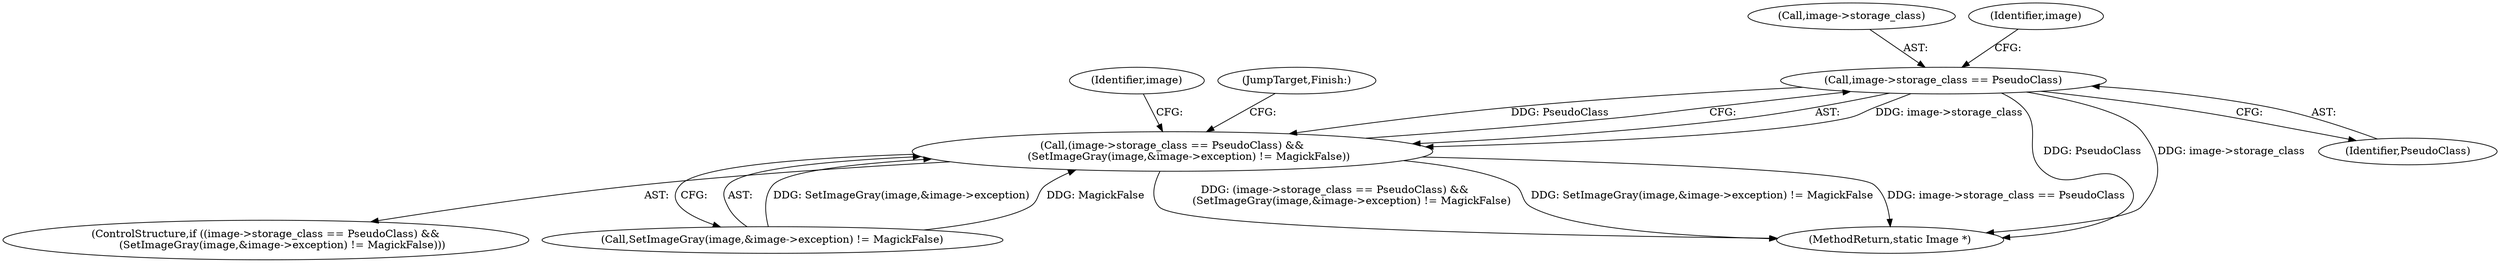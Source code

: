 digraph "0_ImageMagick_1e59b29e520d2beab73e8c78aacd5f1c0d76196d@pointer" {
"1001304" [label="(Call,image->storage_class == PseudoClass)"];
"1001303" [label="(Call,(image->storage_class == PseudoClass) &&\n          (SetImageGray(image,&image->exception) != MagickFalse))"];
"1001520" [label="(MethodReturn,static Image *)"];
"1001321" [label="(Identifier,image)"];
"1001303" [label="(Call,(image->storage_class == PseudoClass) &&\n          (SetImageGray(image,&image->exception) != MagickFalse))"];
"1001304" [label="(Call,image->storage_class == PseudoClass)"];
"1001305" [label="(Call,image->storage_class)"];
"1001311" [label="(Identifier,image)"];
"1001302" [label="(ControlStructure,if ((image->storage_class == PseudoClass) &&\n          (SetImageGray(image,&image->exception) != MagickFalse)))"];
"1001474" [label="(JumpTarget,Finish:)"];
"1001308" [label="(Identifier,PseudoClass)"];
"1001309" [label="(Call,SetImageGray(image,&image->exception) != MagickFalse)"];
"1001304" -> "1001303"  [label="AST: "];
"1001304" -> "1001308"  [label="CFG: "];
"1001305" -> "1001304"  [label="AST: "];
"1001308" -> "1001304"  [label="AST: "];
"1001311" -> "1001304"  [label="CFG: "];
"1001303" -> "1001304"  [label="CFG: "];
"1001304" -> "1001520"  [label="DDG: PseudoClass"];
"1001304" -> "1001520"  [label="DDG: image->storage_class"];
"1001304" -> "1001303"  [label="DDG: image->storage_class"];
"1001304" -> "1001303"  [label="DDG: PseudoClass"];
"1001303" -> "1001302"  [label="AST: "];
"1001303" -> "1001309"  [label="CFG: "];
"1001309" -> "1001303"  [label="AST: "];
"1001321" -> "1001303"  [label="CFG: "];
"1001474" -> "1001303"  [label="CFG: "];
"1001303" -> "1001520"  [label="DDG: SetImageGray(image,&image->exception) != MagickFalse"];
"1001303" -> "1001520"  [label="DDG: image->storage_class == PseudoClass"];
"1001303" -> "1001520"  [label="DDG: (image->storage_class == PseudoClass) &&\n          (SetImageGray(image,&image->exception) != MagickFalse)"];
"1001309" -> "1001303"  [label="DDG: SetImageGray(image,&image->exception)"];
"1001309" -> "1001303"  [label="DDG: MagickFalse"];
}
